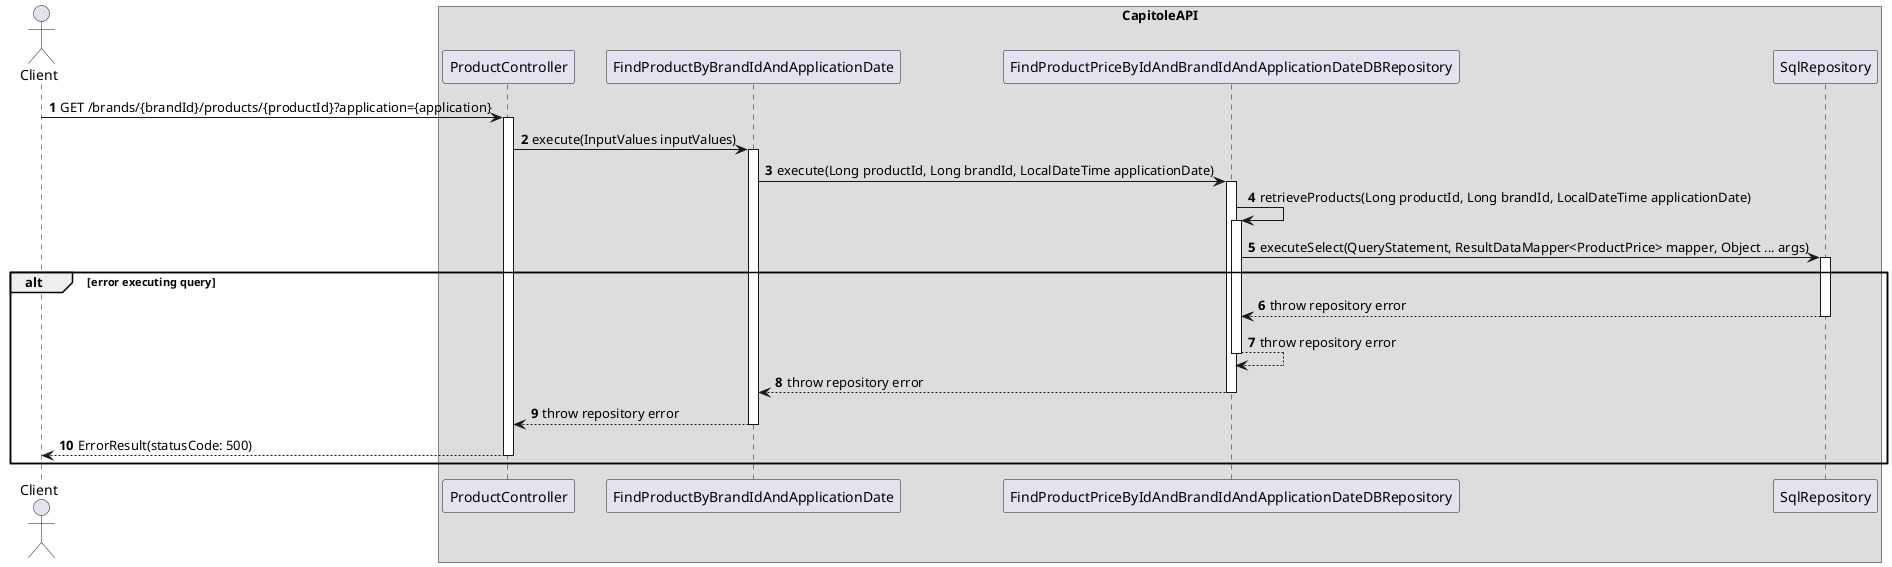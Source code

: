 @startuml GET-product_price-500-internal_error
autonumber

actor Client

box CapitoleAPI
    participant ProductController
    participant FindProductByBrandIdAndApplicationDate
    participant FindProductPriceByIdAndBrandIdAndApplicationDateDBRepository
    participant SqlRepository
end box

Client -> ProductController: GET /brands/{brandId}/products/{productId}?application={application}
activate ProductController
    ProductController -> FindProductByBrandIdAndApplicationDate: execute(InputValues inputValues)
    activate FindProductByBrandIdAndApplicationDate
        FindProductByBrandIdAndApplicationDate -> FindProductPriceByIdAndBrandIdAndApplicationDateDBRepository: execute(Long productId, Long brandId, LocalDateTime applicationDate)
        activate FindProductPriceByIdAndBrandIdAndApplicationDateDBRepository
            FindProductPriceByIdAndBrandIdAndApplicationDateDBRepository -> FindProductPriceByIdAndBrandIdAndApplicationDateDBRepository: retrieveProducts(Long productId, Long brandId, LocalDateTime applicationDate)
            activate FindProductPriceByIdAndBrandIdAndApplicationDateDBRepository
                FindProductPriceByIdAndBrandIdAndApplicationDateDBRepository -> SqlRepository: executeSelect(QueryStatement, ResultDataMapper<ProductPrice> mapper, Object ... args)
                activate SqlRepository
                    alt error executing query
                        return throw repository error
                    return throw repository error
                    return throw repository error
                    return throw repository error
                    return ErrorResult(statusCode: 500)
                    end
@enduml